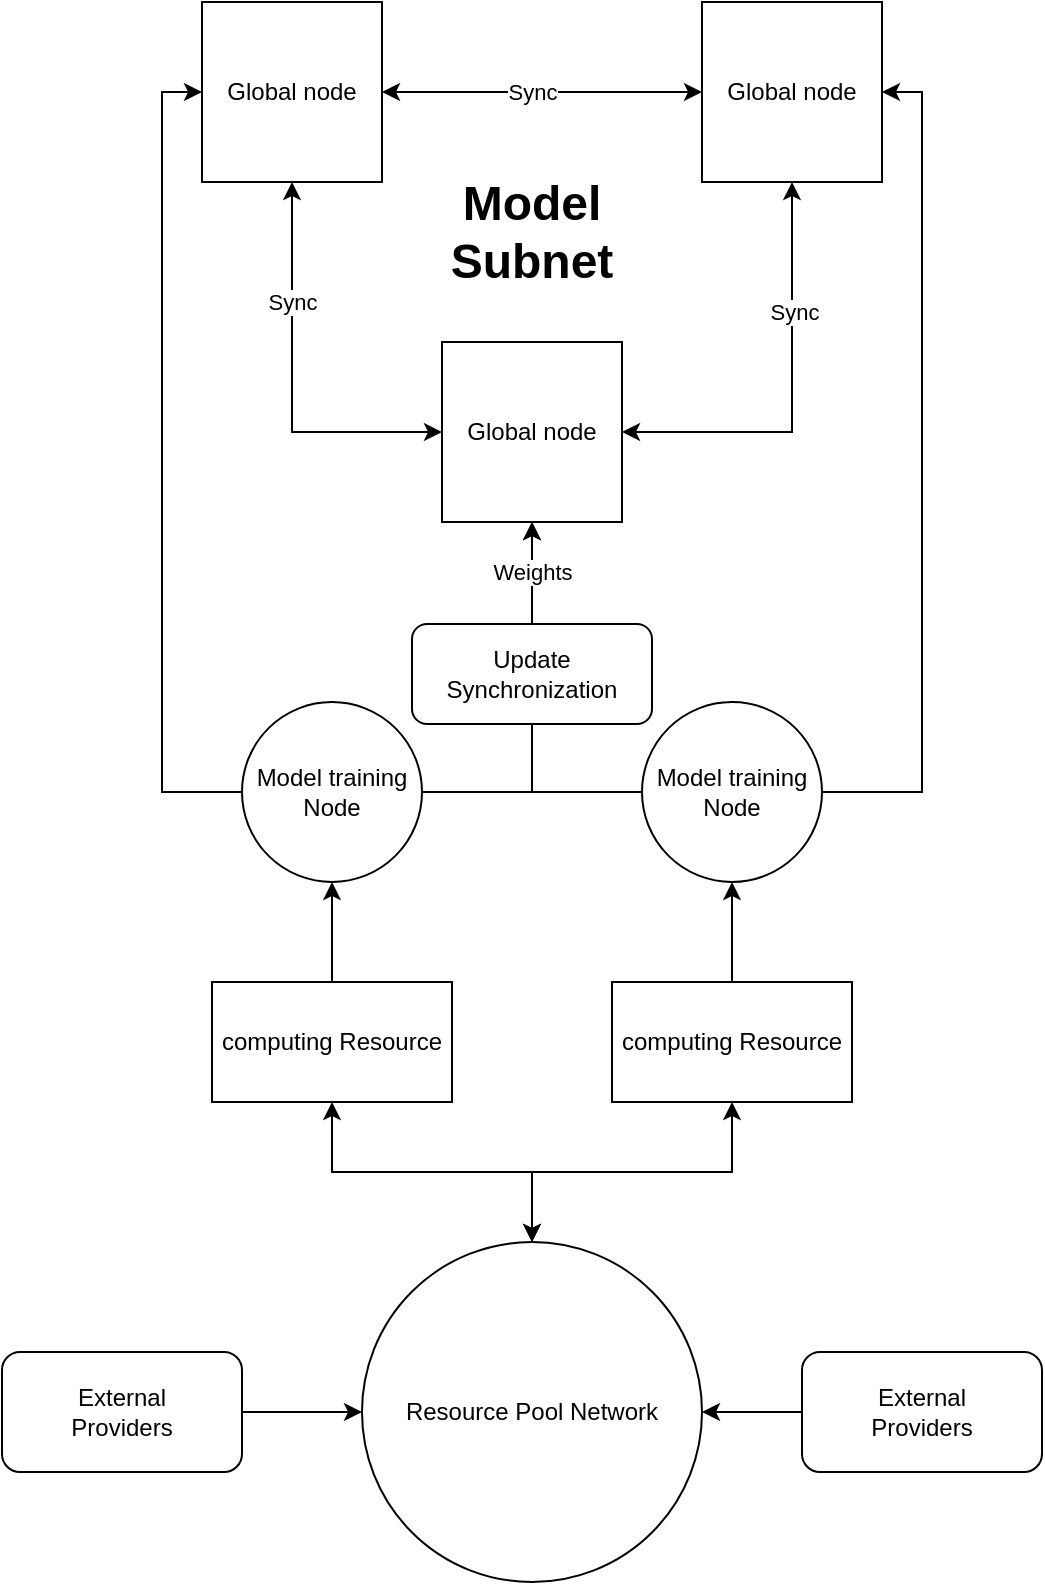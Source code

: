 <mxfile version="24.7.13">
  <diagram name="Page-1" id="_EdBeL_A0eybRXGSDDRf">
    <mxGraphModel dx="2340" dy="1185" grid="1" gridSize="10" guides="1" tooltips="1" connect="1" arrows="1" fold="1" page="1" pageScale="1" pageWidth="850" pageHeight="1100" math="0" shadow="0">
      <root>
        <mxCell id="0" />
        <mxCell id="1" parent="0" />
        <mxCell id="jsa2PGFb5WfUZXhi66Lg-1" value="Global node" style="whiteSpace=wrap;html=1;aspect=fixed;" vertex="1" parent="1">
          <mxGeometry x="380" y="390" width="90" height="90" as="geometry" />
        </mxCell>
        <mxCell id="jsa2PGFb5WfUZXhi66Lg-6" style="edgeStyle=orthogonalEdgeStyle;rounded=0;orthogonalLoop=1;jettySize=auto;html=1;entryX=1;entryY=0.5;entryDx=0;entryDy=0;startArrow=classic;startFill=1;" edge="1" parent="1" source="jsa2PGFb5WfUZXhi66Lg-2" target="jsa2PGFb5WfUZXhi66Lg-1">
          <mxGeometry relative="1" as="geometry">
            <Array as="points">
              <mxPoint x="555" y="435" />
            </Array>
          </mxGeometry>
        </mxCell>
        <mxCell id="jsa2PGFb5WfUZXhi66Lg-2" value="Global node" style="whiteSpace=wrap;html=1;aspect=fixed;" vertex="1" parent="1">
          <mxGeometry x="510" y="220" width="90" height="90" as="geometry" />
        </mxCell>
        <mxCell id="jsa2PGFb5WfUZXhi66Lg-4" style="edgeStyle=orthogonalEdgeStyle;rounded=0;orthogonalLoop=1;jettySize=auto;html=1;entryX=0;entryY=0.5;entryDx=0;entryDy=0;startArrow=classic;startFill=1;" edge="1" parent="1" source="jsa2PGFb5WfUZXhi66Lg-3" target="jsa2PGFb5WfUZXhi66Lg-1">
          <mxGeometry relative="1" as="geometry">
            <Array as="points">
              <mxPoint x="305" y="435" />
            </Array>
          </mxGeometry>
        </mxCell>
        <mxCell id="jsa2PGFb5WfUZXhi66Lg-5" style="edgeStyle=orthogonalEdgeStyle;rounded=0;orthogonalLoop=1;jettySize=auto;html=1;startArrow=classic;startFill=1;" edge="1" parent="1" source="jsa2PGFb5WfUZXhi66Lg-3" target="jsa2PGFb5WfUZXhi66Lg-2">
          <mxGeometry relative="1" as="geometry" />
        </mxCell>
        <mxCell id="jsa2PGFb5WfUZXhi66Lg-8" value="Sync" style="edgeLabel;html=1;align=center;verticalAlign=middle;resizable=0;points=[];" vertex="1" connectable="0" parent="jsa2PGFb5WfUZXhi66Lg-5">
          <mxGeometry x="0.082" y="4" relative="1" as="geometry">
            <mxPoint x="-12" y="4" as="offset" />
          </mxGeometry>
        </mxCell>
        <mxCell id="jsa2PGFb5WfUZXhi66Lg-3" value="Global node" style="whiteSpace=wrap;html=1;aspect=fixed;" vertex="1" parent="1">
          <mxGeometry x="260" y="220" width="90" height="90" as="geometry" />
        </mxCell>
        <mxCell id="jsa2PGFb5WfUZXhi66Lg-7" value="&lt;h1 style=&quot;margin-top: 0px;&quot;&gt;Model Subnet&lt;/h1&gt;" style="text;html=1;whiteSpace=wrap;overflow=hidden;rounded=0;align=center;" vertex="1" parent="1">
          <mxGeometry x="370" y="300" width="110" height="70" as="geometry" />
        </mxCell>
        <mxCell id="jsa2PGFb5WfUZXhi66Lg-9" value="Sync" style="edgeLabel;html=1;align=center;verticalAlign=middle;resizable=0;points=[];" vertex="1" connectable="0" parent="1">
          <mxGeometry x="440" y="290" as="geometry">
            <mxPoint x="116" y="85" as="offset" />
          </mxGeometry>
        </mxCell>
        <mxCell id="jsa2PGFb5WfUZXhi66Lg-10" value="Sync" style="edgeLabel;html=1;align=center;verticalAlign=middle;resizable=0;points=[];" vertex="1" connectable="0" parent="1">
          <mxGeometry x="305" y="370" as="geometry" />
        </mxCell>
        <mxCell id="jsa2PGFb5WfUZXhi66Lg-13" style="edgeStyle=orthogonalEdgeStyle;rounded=0;orthogonalLoop=1;jettySize=auto;html=1;" edge="1" parent="1" source="jsa2PGFb5WfUZXhi66Lg-11" target="jsa2PGFb5WfUZXhi66Lg-1">
          <mxGeometry relative="1" as="geometry" />
        </mxCell>
        <mxCell id="jsa2PGFb5WfUZXhi66Lg-17" style="edgeStyle=orthogonalEdgeStyle;rounded=0;orthogonalLoop=1;jettySize=auto;html=1;entryX=0;entryY=0.5;entryDx=0;entryDy=0;" edge="1" parent="1" source="jsa2PGFb5WfUZXhi66Lg-11" target="jsa2PGFb5WfUZXhi66Lg-3">
          <mxGeometry relative="1" as="geometry">
            <Array as="points">
              <mxPoint x="240" y="615" />
              <mxPoint x="240" y="265" />
            </Array>
          </mxGeometry>
        </mxCell>
        <mxCell id="jsa2PGFb5WfUZXhi66Lg-11" value="Model training&lt;div&gt;Node&lt;/div&gt;" style="ellipse;whiteSpace=wrap;html=1;aspect=fixed;" vertex="1" parent="1">
          <mxGeometry x="280" y="570" width="90" height="90" as="geometry" />
        </mxCell>
        <mxCell id="jsa2PGFb5WfUZXhi66Lg-14" style="edgeStyle=orthogonalEdgeStyle;rounded=0;orthogonalLoop=1;jettySize=auto;html=1;entryX=0.5;entryY=1;entryDx=0;entryDy=0;" edge="1" parent="1" source="jsa2PGFb5WfUZXhi66Lg-12" target="jsa2PGFb5WfUZXhi66Lg-1">
          <mxGeometry relative="1" as="geometry" />
        </mxCell>
        <mxCell id="jsa2PGFb5WfUZXhi66Lg-35" value="Weights" style="edgeLabel;html=1;align=center;verticalAlign=middle;resizable=0;points=[];" vertex="1" connectable="0" parent="jsa2PGFb5WfUZXhi66Lg-14">
          <mxGeometry x="0.742" relative="1" as="geometry">
            <mxPoint as="offset" />
          </mxGeometry>
        </mxCell>
        <mxCell id="jsa2PGFb5WfUZXhi66Lg-18" style="edgeStyle=orthogonalEdgeStyle;rounded=0;orthogonalLoop=1;jettySize=auto;html=1;entryX=1;entryY=0.5;entryDx=0;entryDy=0;" edge="1" parent="1" source="jsa2PGFb5WfUZXhi66Lg-12" target="jsa2PGFb5WfUZXhi66Lg-2">
          <mxGeometry relative="1" as="geometry">
            <Array as="points">
              <mxPoint x="620" y="615" />
              <mxPoint x="620" y="265" />
            </Array>
          </mxGeometry>
        </mxCell>
        <mxCell id="jsa2PGFb5WfUZXhi66Lg-12" value="Model training&lt;div&gt;Node&lt;/div&gt;" style="ellipse;whiteSpace=wrap;html=1;aspect=fixed;" vertex="1" parent="1">
          <mxGeometry x="480" y="570" width="90" height="90" as="geometry" />
        </mxCell>
        <mxCell id="jsa2PGFb5WfUZXhi66Lg-20" value="" style="edgeStyle=orthogonalEdgeStyle;rounded=0;orthogonalLoop=1;jettySize=auto;html=1;" edge="1" parent="1" source="jsa2PGFb5WfUZXhi66Lg-19" target="jsa2PGFb5WfUZXhi66Lg-11">
          <mxGeometry relative="1" as="geometry" />
        </mxCell>
        <mxCell id="jsa2PGFb5WfUZXhi66Lg-19" value="computing Resource" style="rounded=0;whiteSpace=wrap;html=1;" vertex="1" parent="1">
          <mxGeometry x="265" y="710" width="120" height="60" as="geometry" />
        </mxCell>
        <mxCell id="jsa2PGFb5WfUZXhi66Lg-22" value="" style="edgeStyle=orthogonalEdgeStyle;rounded=0;orthogonalLoop=1;jettySize=auto;html=1;" edge="1" parent="1" source="jsa2PGFb5WfUZXhi66Lg-21" target="jsa2PGFb5WfUZXhi66Lg-12">
          <mxGeometry relative="1" as="geometry" />
        </mxCell>
        <mxCell id="jsa2PGFb5WfUZXhi66Lg-21" value="computing Resource" style="rounded=0;whiteSpace=wrap;html=1;" vertex="1" parent="1">
          <mxGeometry x="465" y="710" width="120" height="60" as="geometry" />
        </mxCell>
        <mxCell id="jsa2PGFb5WfUZXhi66Lg-24" style="edgeStyle=orthogonalEdgeStyle;rounded=0;orthogonalLoop=1;jettySize=auto;html=1;entryX=0.5;entryY=1;entryDx=0;entryDy=0;startArrow=classic;startFill=1;" edge="1" parent="1" source="jsa2PGFb5WfUZXhi66Lg-23" target="jsa2PGFb5WfUZXhi66Lg-21">
          <mxGeometry relative="1" as="geometry" />
        </mxCell>
        <mxCell id="jsa2PGFb5WfUZXhi66Lg-25" style="edgeStyle=orthogonalEdgeStyle;rounded=0;orthogonalLoop=1;jettySize=auto;html=1;entryX=0.5;entryY=1;entryDx=0;entryDy=0;startArrow=classic;startFill=1;" edge="1" parent="1" source="jsa2PGFb5WfUZXhi66Lg-23" target="jsa2PGFb5WfUZXhi66Lg-19">
          <mxGeometry relative="1" as="geometry" />
        </mxCell>
        <mxCell id="jsa2PGFb5WfUZXhi66Lg-23" value="Resource Pool Network" style="ellipse;whiteSpace=wrap;html=1;aspect=fixed;" vertex="1" parent="1">
          <mxGeometry x="340" y="840" width="170" height="170" as="geometry" />
        </mxCell>
        <mxCell id="jsa2PGFb5WfUZXhi66Lg-29" value="" style="edgeStyle=orthogonalEdgeStyle;rounded=0;orthogonalLoop=1;jettySize=auto;html=1;" edge="1" parent="1" source="jsa2PGFb5WfUZXhi66Lg-26" target="jsa2PGFb5WfUZXhi66Lg-23">
          <mxGeometry relative="1" as="geometry" />
        </mxCell>
        <mxCell id="jsa2PGFb5WfUZXhi66Lg-26" value="External &lt;br&gt;Providers" style="rounded=1;whiteSpace=wrap;html=1;" vertex="1" parent="1">
          <mxGeometry x="160" y="895" width="120" height="60" as="geometry" />
        </mxCell>
        <mxCell id="jsa2PGFb5WfUZXhi66Lg-28" value="" style="edgeStyle=orthogonalEdgeStyle;rounded=0;orthogonalLoop=1;jettySize=auto;html=1;" edge="1" parent="1" source="jsa2PGFb5WfUZXhi66Lg-27" target="jsa2PGFb5WfUZXhi66Lg-23">
          <mxGeometry relative="1" as="geometry" />
        </mxCell>
        <mxCell id="jsa2PGFb5WfUZXhi66Lg-27" value="External&lt;br&gt;Providers" style="rounded=1;whiteSpace=wrap;html=1;" vertex="1" parent="1">
          <mxGeometry x="560" y="895" width="120" height="60" as="geometry" />
        </mxCell>
        <mxCell id="jsa2PGFb5WfUZXhi66Lg-31" value="Update Synchronization" style="rounded=1;whiteSpace=wrap;html=1;" vertex="1" parent="1">
          <mxGeometry x="365" y="531" width="120" height="50" as="geometry" />
        </mxCell>
      </root>
    </mxGraphModel>
  </diagram>
</mxfile>

